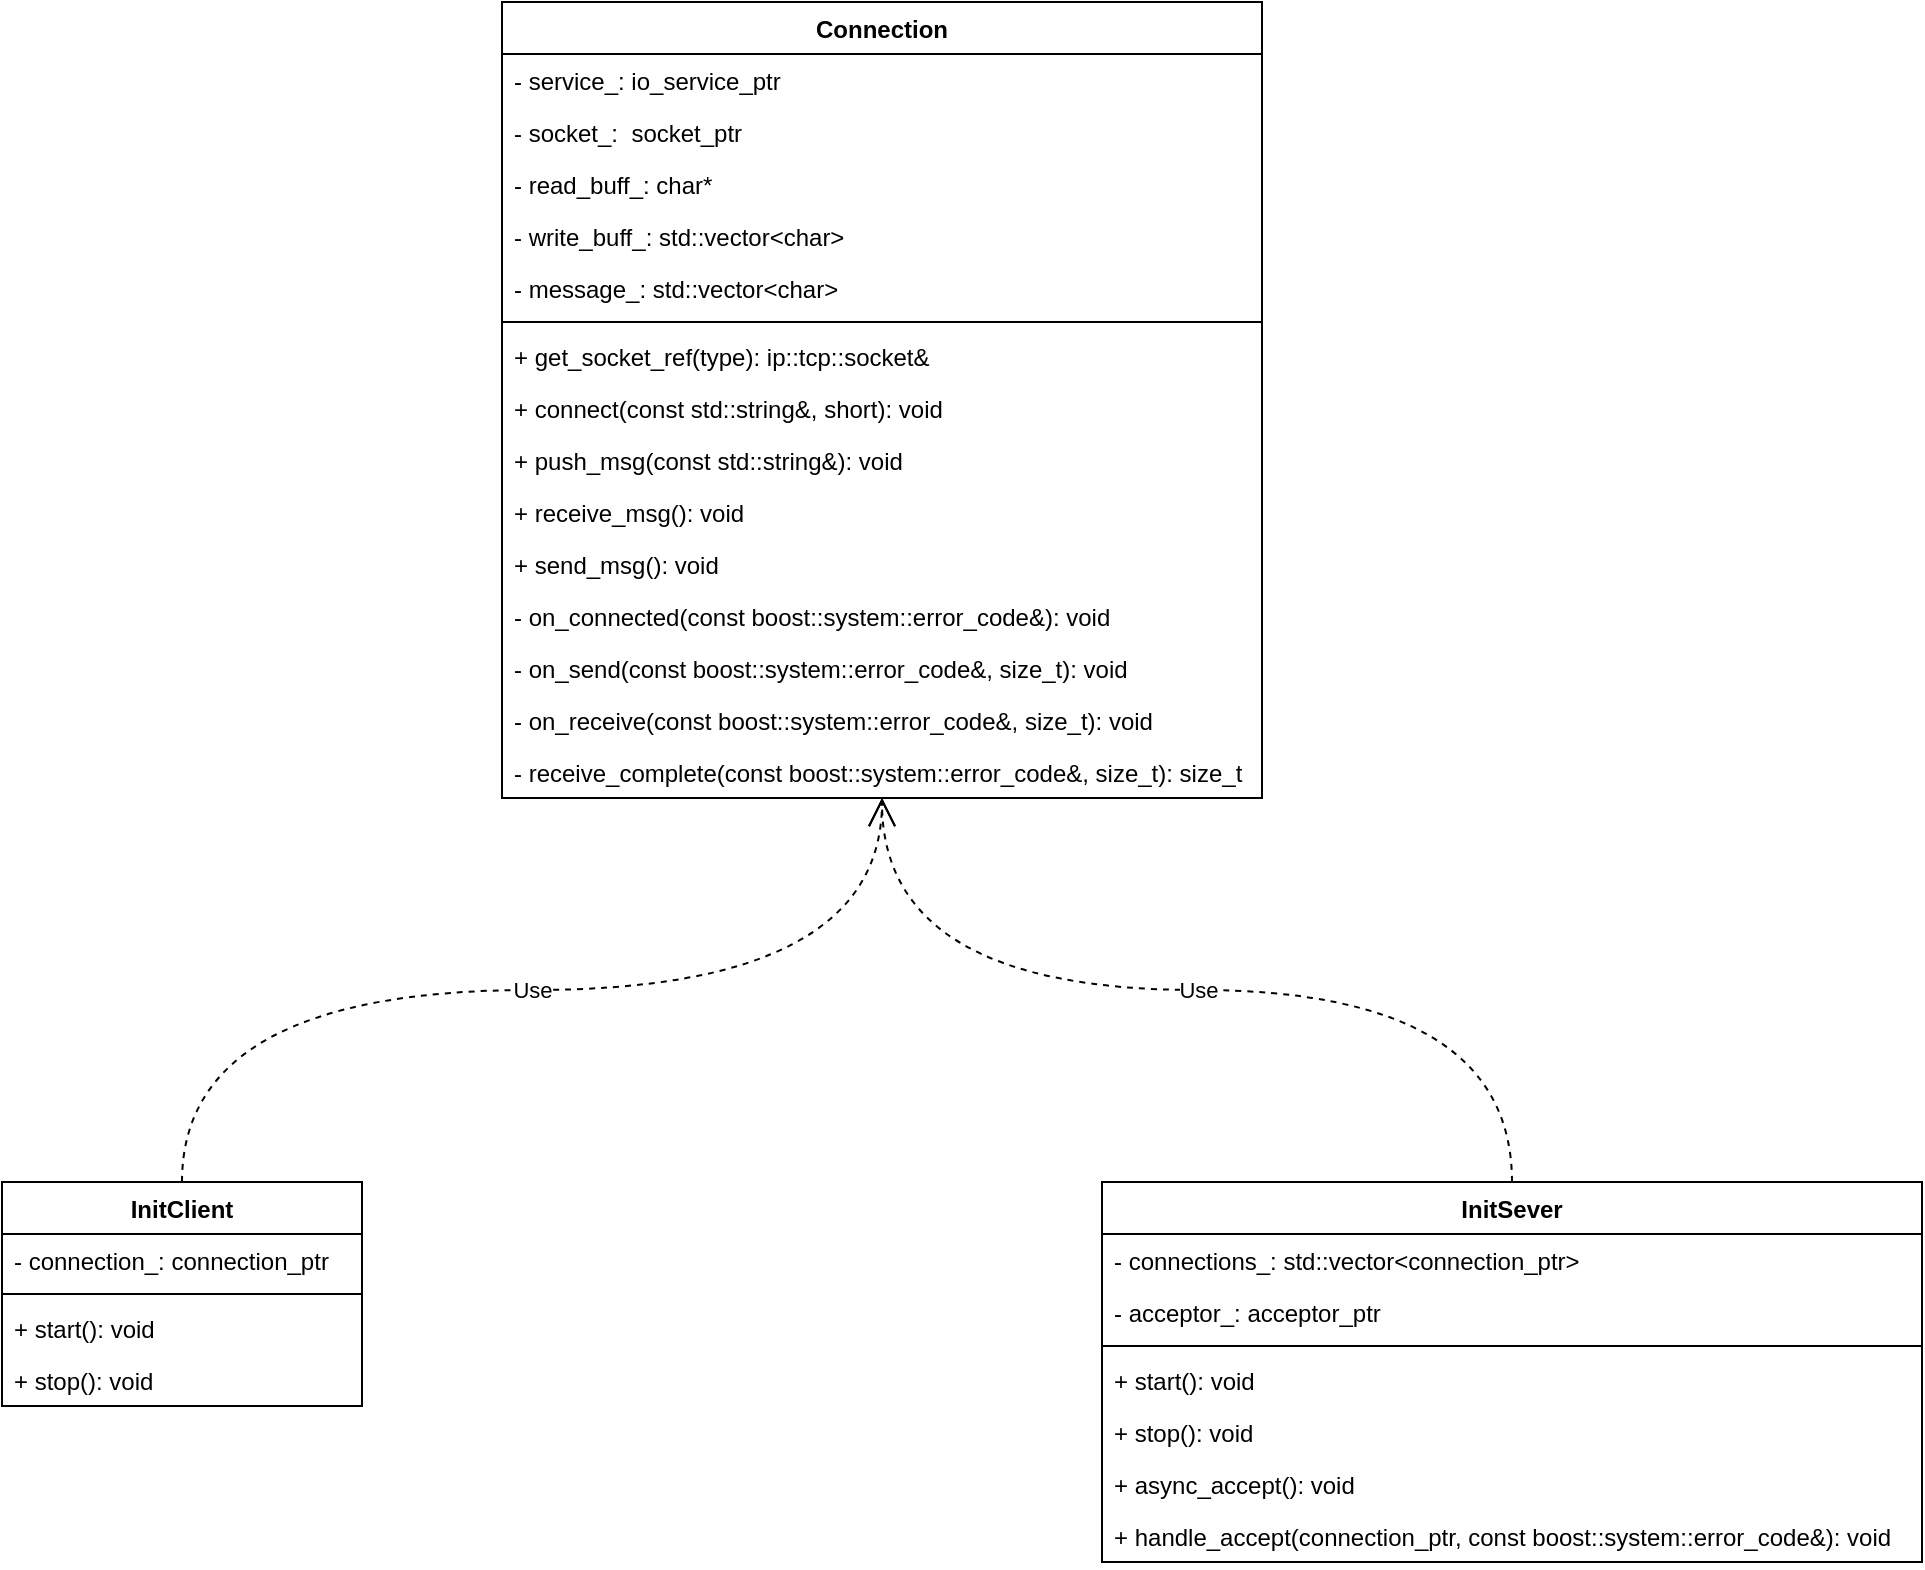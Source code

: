 <mxfile version="18.0.3" type="github">
  <diagram name="Page-1" id="c4acf3e9-155e-7222-9cf6-157b1a14988f">
    <mxGraphModel dx="1038" dy="547" grid="1" gridSize="10" guides="1" tooltips="1" connect="1" arrows="1" fold="1" page="1" pageScale="1" pageWidth="850" pageHeight="1100" background="none" math="0" shadow="0">
      <root>
        <mxCell id="0" />
        <mxCell id="1" parent="0" />
        <mxCell id="2e4VCiETPJ57M3uECQps-1" value="Connection" style="swimlane;fontStyle=1;align=center;verticalAlign=top;childLayout=stackLayout;horizontal=1;startSize=26;horizontalStack=0;resizeParent=1;resizeParentMax=0;resizeLast=0;collapsible=1;marginBottom=0;" vertex="1" parent="1">
          <mxGeometry x="320" y="180" width="380" height="398" as="geometry" />
        </mxCell>
        <mxCell id="2e4VCiETPJ57M3uECQps-2" value="- service_: io_service_ptr" style="text;strokeColor=none;fillColor=none;align=left;verticalAlign=top;spacingLeft=4;spacingRight=4;overflow=hidden;rotatable=0;points=[[0,0.5],[1,0.5]];portConstraint=eastwest;" vertex="1" parent="2e4VCiETPJ57M3uECQps-1">
          <mxGeometry y="26" width="380" height="26" as="geometry" />
        </mxCell>
        <mxCell id="2e4VCiETPJ57M3uECQps-8" value="- socket_:  socket_ptr" style="text;strokeColor=none;fillColor=none;align=left;verticalAlign=top;spacingLeft=4;spacingRight=4;overflow=hidden;rotatable=0;points=[[0,0.5],[1,0.5]];portConstraint=eastwest;" vertex="1" parent="2e4VCiETPJ57M3uECQps-1">
          <mxGeometry y="52" width="380" height="26" as="geometry" />
        </mxCell>
        <mxCell id="2e4VCiETPJ57M3uECQps-9" value="- read_buff_: char*" style="text;strokeColor=none;fillColor=none;align=left;verticalAlign=top;spacingLeft=4;spacingRight=4;overflow=hidden;rotatable=0;points=[[0,0.5],[1,0.5]];portConstraint=eastwest;" vertex="1" parent="2e4VCiETPJ57M3uECQps-1">
          <mxGeometry y="78" width="380" height="26" as="geometry" />
        </mxCell>
        <mxCell id="2e4VCiETPJ57M3uECQps-10" value="- write_buff_: std::vector&lt;char&gt;" style="text;strokeColor=none;fillColor=none;align=left;verticalAlign=top;spacingLeft=4;spacingRight=4;overflow=hidden;rotatable=0;points=[[0,0.5],[1,0.5]];portConstraint=eastwest;" vertex="1" parent="2e4VCiETPJ57M3uECQps-1">
          <mxGeometry y="104" width="380" height="26" as="geometry" />
        </mxCell>
        <mxCell id="2e4VCiETPJ57M3uECQps-11" value="- message_: std::vector&lt;char&gt;" style="text;strokeColor=none;fillColor=none;align=left;verticalAlign=top;spacingLeft=4;spacingRight=4;overflow=hidden;rotatable=0;points=[[0,0.5],[1,0.5]];portConstraint=eastwest;" vertex="1" parent="2e4VCiETPJ57M3uECQps-1">
          <mxGeometry y="130" width="380" height="26" as="geometry" />
        </mxCell>
        <mxCell id="2e4VCiETPJ57M3uECQps-3" value="" style="line;strokeWidth=1;fillColor=none;align=left;verticalAlign=middle;spacingTop=-1;spacingLeft=3;spacingRight=3;rotatable=0;labelPosition=right;points=[];portConstraint=eastwest;" vertex="1" parent="2e4VCiETPJ57M3uECQps-1">
          <mxGeometry y="156" width="380" height="8" as="geometry" />
        </mxCell>
        <mxCell id="2e4VCiETPJ57M3uECQps-4" value="+ get_socket_ref(type): ip::tcp::socket&amp;" style="text;strokeColor=none;fillColor=none;align=left;verticalAlign=top;spacingLeft=4;spacingRight=4;overflow=hidden;rotatable=0;points=[[0,0.5],[1,0.5]];portConstraint=eastwest;" vertex="1" parent="2e4VCiETPJ57M3uECQps-1">
          <mxGeometry y="164" width="380" height="26" as="geometry" />
        </mxCell>
        <mxCell id="2e4VCiETPJ57M3uECQps-13" value="+ connect(const std::string&amp;, short): void" style="text;strokeColor=none;fillColor=none;align=left;verticalAlign=top;spacingLeft=4;spacingRight=4;overflow=hidden;rotatable=0;points=[[0,0.5],[1,0.5]];portConstraint=eastwest;" vertex="1" parent="2e4VCiETPJ57M3uECQps-1">
          <mxGeometry y="190" width="380" height="26" as="geometry" />
        </mxCell>
        <mxCell id="2e4VCiETPJ57M3uECQps-14" value="+ push_msg(const std::string&amp;): void" style="text;strokeColor=none;fillColor=none;align=left;verticalAlign=top;spacingLeft=4;spacingRight=4;overflow=hidden;rotatable=0;points=[[0,0.5],[1,0.5]];portConstraint=eastwest;" vertex="1" parent="2e4VCiETPJ57M3uECQps-1">
          <mxGeometry y="216" width="380" height="26" as="geometry" />
        </mxCell>
        <mxCell id="2e4VCiETPJ57M3uECQps-15" value="+ receive_msg(): void" style="text;strokeColor=none;fillColor=none;align=left;verticalAlign=top;spacingLeft=4;spacingRight=4;overflow=hidden;rotatable=0;points=[[0,0.5],[1,0.5]];portConstraint=eastwest;" vertex="1" parent="2e4VCiETPJ57M3uECQps-1">
          <mxGeometry y="242" width="380" height="26" as="geometry" />
        </mxCell>
        <mxCell id="2e4VCiETPJ57M3uECQps-16" value="+ send_msg(): void" style="text;strokeColor=none;fillColor=none;align=left;verticalAlign=top;spacingLeft=4;spacingRight=4;overflow=hidden;rotatable=0;points=[[0,0.5],[1,0.5]];portConstraint=eastwest;" vertex="1" parent="2e4VCiETPJ57M3uECQps-1">
          <mxGeometry y="268" width="380" height="26" as="geometry" />
        </mxCell>
        <mxCell id="2e4VCiETPJ57M3uECQps-17" value="- on_connected(const boost::system::error_code&amp;): void" style="text;strokeColor=none;fillColor=none;align=left;verticalAlign=top;spacingLeft=4;spacingRight=4;overflow=hidden;rotatable=0;points=[[0,0.5],[1,0.5]];portConstraint=eastwest;" vertex="1" parent="2e4VCiETPJ57M3uECQps-1">
          <mxGeometry y="294" width="380" height="26" as="geometry" />
        </mxCell>
        <mxCell id="2e4VCiETPJ57M3uECQps-18" value="- on_send(const boost::system::error_code&amp;, size_t): void" style="text;strokeColor=none;fillColor=none;align=left;verticalAlign=top;spacingLeft=4;spacingRight=4;overflow=hidden;rotatable=0;points=[[0,0.5],[1,0.5]];portConstraint=eastwest;" vertex="1" parent="2e4VCiETPJ57M3uECQps-1">
          <mxGeometry y="320" width="380" height="26" as="geometry" />
        </mxCell>
        <mxCell id="2e4VCiETPJ57M3uECQps-19" value="- on_receive(const boost::system::error_code&amp;, size_t): void" style="text;strokeColor=none;fillColor=none;align=left;verticalAlign=top;spacingLeft=4;spacingRight=4;overflow=hidden;rotatable=0;points=[[0,0.5],[1,0.5]];portConstraint=eastwest;" vertex="1" parent="2e4VCiETPJ57M3uECQps-1">
          <mxGeometry y="346" width="380" height="26" as="geometry" />
        </mxCell>
        <mxCell id="2e4VCiETPJ57M3uECQps-20" value="- receive_complete(const boost::system::error_code&amp;, size_t): size_t" style="text;strokeColor=none;fillColor=none;align=left;verticalAlign=top;spacingLeft=4;spacingRight=4;overflow=hidden;rotatable=0;points=[[0,0.5],[1,0.5]];portConstraint=eastwest;" vertex="1" parent="2e4VCiETPJ57M3uECQps-1">
          <mxGeometry y="372" width="380" height="26" as="geometry" />
        </mxCell>
        <mxCell id="2e4VCiETPJ57M3uECQps-25" value="InitClient" style="swimlane;fontStyle=1;align=center;verticalAlign=top;childLayout=stackLayout;horizontal=1;startSize=26;horizontalStack=0;resizeParent=1;resizeParentMax=0;resizeLast=0;collapsible=1;marginBottom=0;" vertex="1" parent="1">
          <mxGeometry x="70" y="770" width="180" height="112" as="geometry" />
        </mxCell>
        <mxCell id="2e4VCiETPJ57M3uECQps-26" value="- connection_: connection_ptr" style="text;strokeColor=none;fillColor=none;align=left;verticalAlign=top;spacingLeft=4;spacingRight=4;overflow=hidden;rotatable=0;points=[[0,0.5],[1,0.5]];portConstraint=eastwest;" vertex="1" parent="2e4VCiETPJ57M3uECQps-25">
          <mxGeometry y="26" width="180" height="26" as="geometry" />
        </mxCell>
        <mxCell id="2e4VCiETPJ57M3uECQps-27" value="" style="line;strokeWidth=1;fillColor=none;align=left;verticalAlign=middle;spacingTop=-1;spacingLeft=3;spacingRight=3;rotatable=0;labelPosition=right;points=[];portConstraint=eastwest;" vertex="1" parent="2e4VCiETPJ57M3uECQps-25">
          <mxGeometry y="52" width="180" height="8" as="geometry" />
        </mxCell>
        <mxCell id="2e4VCiETPJ57M3uECQps-28" value="+ start(): void" style="text;strokeColor=none;fillColor=none;align=left;verticalAlign=top;spacingLeft=4;spacingRight=4;overflow=hidden;rotatable=0;points=[[0,0.5],[1,0.5]];portConstraint=eastwest;" vertex="1" parent="2e4VCiETPJ57M3uECQps-25">
          <mxGeometry y="60" width="180" height="26" as="geometry" />
        </mxCell>
        <mxCell id="2e4VCiETPJ57M3uECQps-29" value="+ stop(): void" style="text;strokeColor=none;fillColor=none;align=left;verticalAlign=top;spacingLeft=4;spacingRight=4;overflow=hidden;rotatable=0;points=[[0,0.5],[1,0.5]];portConstraint=eastwest;" vertex="1" parent="2e4VCiETPJ57M3uECQps-25">
          <mxGeometry y="86" width="180" height="26" as="geometry" />
        </mxCell>
        <mxCell id="2e4VCiETPJ57M3uECQps-30" value="Use" style="endArrow=open;endSize=12;dashed=1;html=1;rounded=0;exitX=0.5;exitY=0;exitDx=0;exitDy=0;edgeStyle=orthogonalEdgeStyle;curved=1;" edge="1" parent="1" source="2e4VCiETPJ57M3uECQps-25" target="2e4VCiETPJ57M3uECQps-1">
          <mxGeometry width="160" relative="1" as="geometry">
            <mxPoint x="450" y="670" as="sourcePoint" />
            <mxPoint x="170" y="380" as="targetPoint" />
          </mxGeometry>
        </mxCell>
        <mxCell id="2e4VCiETPJ57M3uECQps-32" value="InitSever" style="swimlane;fontStyle=1;align=center;verticalAlign=top;childLayout=stackLayout;horizontal=1;startSize=26;horizontalStack=0;resizeParent=1;resizeParentMax=0;resizeLast=0;collapsible=1;marginBottom=0;" vertex="1" parent="1">
          <mxGeometry x="620" y="770" width="410" height="190" as="geometry" />
        </mxCell>
        <mxCell id="2e4VCiETPJ57M3uECQps-33" value="- connections_: std::vector&lt;connection_ptr&gt;" style="text;strokeColor=none;fillColor=none;align=left;verticalAlign=top;spacingLeft=4;spacingRight=4;overflow=hidden;rotatable=0;points=[[0,0.5],[1,0.5]];portConstraint=eastwest;" vertex="1" parent="2e4VCiETPJ57M3uECQps-32">
          <mxGeometry y="26" width="410" height="26" as="geometry" />
        </mxCell>
        <mxCell id="2e4VCiETPJ57M3uECQps-39" value="- acceptor_: acceptor_ptr" style="text;strokeColor=none;fillColor=none;align=left;verticalAlign=top;spacingLeft=4;spacingRight=4;overflow=hidden;rotatable=0;points=[[0,0.5],[1,0.5]];portConstraint=eastwest;" vertex="1" parent="2e4VCiETPJ57M3uECQps-32">
          <mxGeometry y="52" width="410" height="26" as="geometry" />
        </mxCell>
        <mxCell id="2e4VCiETPJ57M3uECQps-34" value="" style="line;strokeWidth=1;fillColor=none;align=left;verticalAlign=middle;spacingTop=-1;spacingLeft=3;spacingRight=3;rotatable=0;labelPosition=right;points=[];portConstraint=eastwest;" vertex="1" parent="2e4VCiETPJ57M3uECQps-32">
          <mxGeometry y="78" width="410" height="8" as="geometry" />
        </mxCell>
        <mxCell id="2e4VCiETPJ57M3uECQps-35" value="+ start(): void" style="text;strokeColor=none;fillColor=none;align=left;verticalAlign=top;spacingLeft=4;spacingRight=4;overflow=hidden;rotatable=0;points=[[0,0.5],[1,0.5]];portConstraint=eastwest;" vertex="1" parent="2e4VCiETPJ57M3uECQps-32">
          <mxGeometry y="86" width="410" height="26" as="geometry" />
        </mxCell>
        <mxCell id="2e4VCiETPJ57M3uECQps-36" value="+ stop(): void" style="text;strokeColor=none;fillColor=none;align=left;verticalAlign=top;spacingLeft=4;spacingRight=4;overflow=hidden;rotatable=0;points=[[0,0.5],[1,0.5]];portConstraint=eastwest;" vertex="1" parent="2e4VCiETPJ57M3uECQps-32">
          <mxGeometry y="112" width="410" height="26" as="geometry" />
        </mxCell>
        <mxCell id="2e4VCiETPJ57M3uECQps-37" value="+ async_accept(): void" style="text;strokeColor=none;fillColor=none;align=left;verticalAlign=top;spacingLeft=4;spacingRight=4;overflow=hidden;rotatable=0;points=[[0,0.5],[1,0.5]];portConstraint=eastwest;" vertex="1" parent="2e4VCiETPJ57M3uECQps-32">
          <mxGeometry y="138" width="410" height="26" as="geometry" />
        </mxCell>
        <mxCell id="2e4VCiETPJ57M3uECQps-38" value="+ handle_accept(connection_ptr, const boost::system::error_code&amp;): void" style="text;strokeColor=none;fillColor=none;align=left;verticalAlign=top;spacingLeft=4;spacingRight=4;overflow=hidden;rotatable=0;points=[[0,0.5],[1,0.5]];portConstraint=eastwest;" vertex="1" parent="2e4VCiETPJ57M3uECQps-32">
          <mxGeometry y="164" width="410" height="26" as="geometry" />
        </mxCell>
        <mxCell id="2e4VCiETPJ57M3uECQps-40" value="Use" style="endArrow=open;endSize=12;dashed=1;html=1;rounded=0;curved=1;edgeStyle=orthogonalEdgeStyle;" edge="1" parent="1" source="2e4VCiETPJ57M3uECQps-32" target="2e4VCiETPJ57M3uECQps-1">
          <mxGeometry width="160" relative="1" as="geometry">
            <mxPoint x="350" y="800" as="sourcePoint" />
            <mxPoint x="510" y="800" as="targetPoint" />
          </mxGeometry>
        </mxCell>
      </root>
    </mxGraphModel>
  </diagram>
</mxfile>
